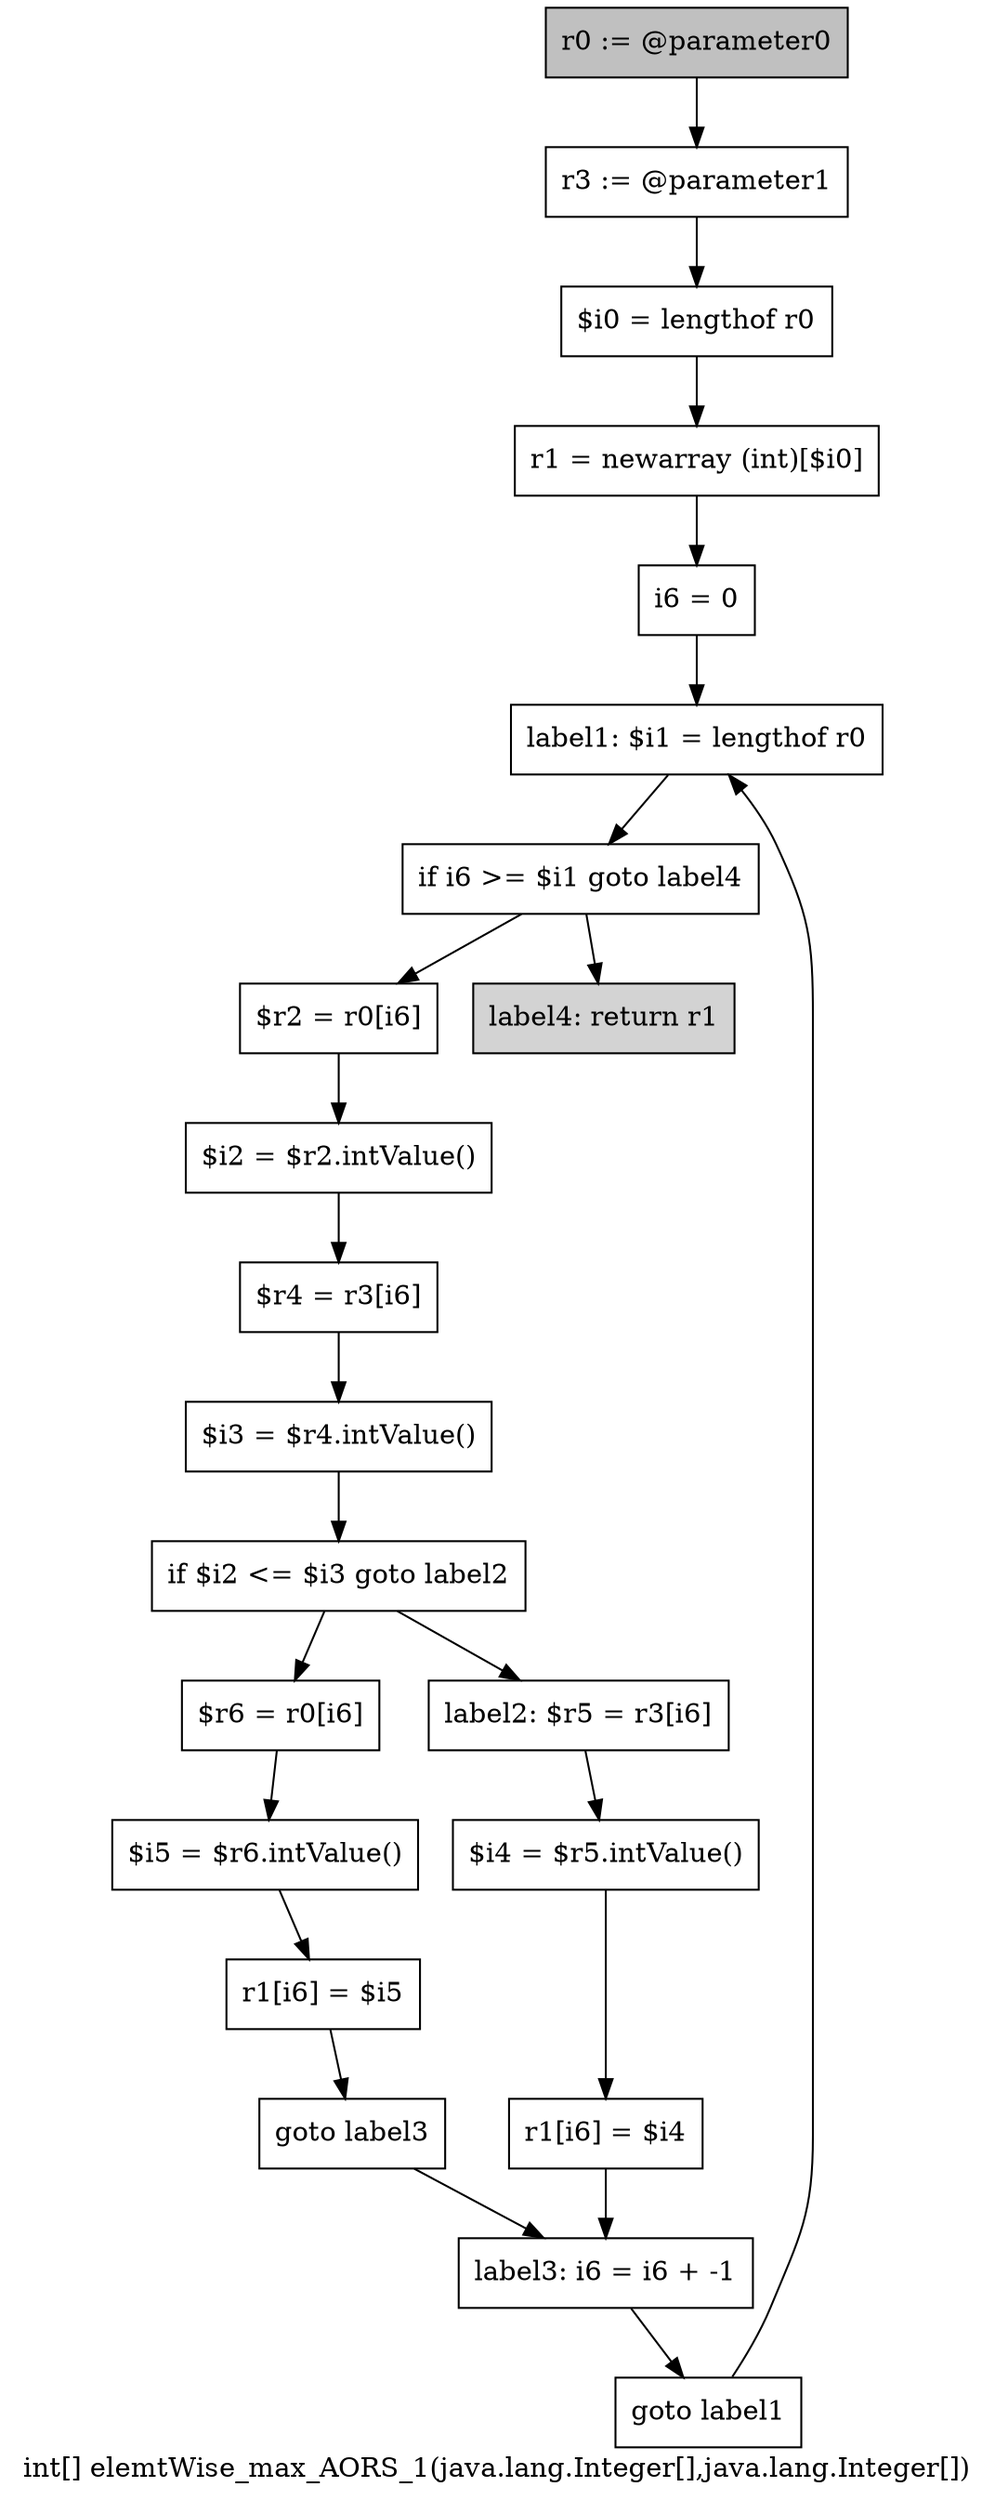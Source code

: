 digraph "int[] elemtWise_max_AORS_1(java.lang.Integer[],java.lang.Integer[])" {
    label="int[] elemtWise_max_AORS_1(java.lang.Integer[],java.lang.Integer[])";
    node [shape=box];
    "0" [style=filled,fillcolor=gray,label="r0 := @parameter0",];
    "1" [label="r3 := @parameter1",];
    "0"->"1";
    "2" [label="$i0 = lengthof r0",];
    "1"->"2";
    "3" [label="r1 = newarray (int)[$i0]",];
    "2"->"3";
    "4" [label="i6 = 0",];
    "3"->"4";
    "5" [label="label1: $i1 = lengthof r0",];
    "4"->"5";
    "6" [label="if i6 >= $i1 goto label4",];
    "5"->"6";
    "7" [label="$r2 = r0[i6]",];
    "6"->"7";
    "21" [style=filled,fillcolor=lightgray,label="label4: return r1",];
    "6"->"21";
    "8" [label="$i2 = $r2.intValue()",];
    "7"->"8";
    "9" [label="$r4 = r3[i6]",];
    "8"->"9";
    "10" [label="$i3 = $r4.intValue()",];
    "9"->"10";
    "11" [label="if $i2 <= $i3 goto label2",];
    "10"->"11";
    "12" [label="$r6 = r0[i6]",];
    "11"->"12";
    "16" [label="label2: $r5 = r3[i6]",];
    "11"->"16";
    "13" [label="$i5 = $r6.intValue()",];
    "12"->"13";
    "14" [label="r1[i6] = $i5",];
    "13"->"14";
    "15" [label="goto label3",];
    "14"->"15";
    "19" [label="label3: i6 = i6 + -1",];
    "15"->"19";
    "17" [label="$i4 = $r5.intValue()",];
    "16"->"17";
    "18" [label="r1[i6] = $i4",];
    "17"->"18";
    "18"->"19";
    "20" [label="goto label1",];
    "19"->"20";
    "20"->"5";
}
